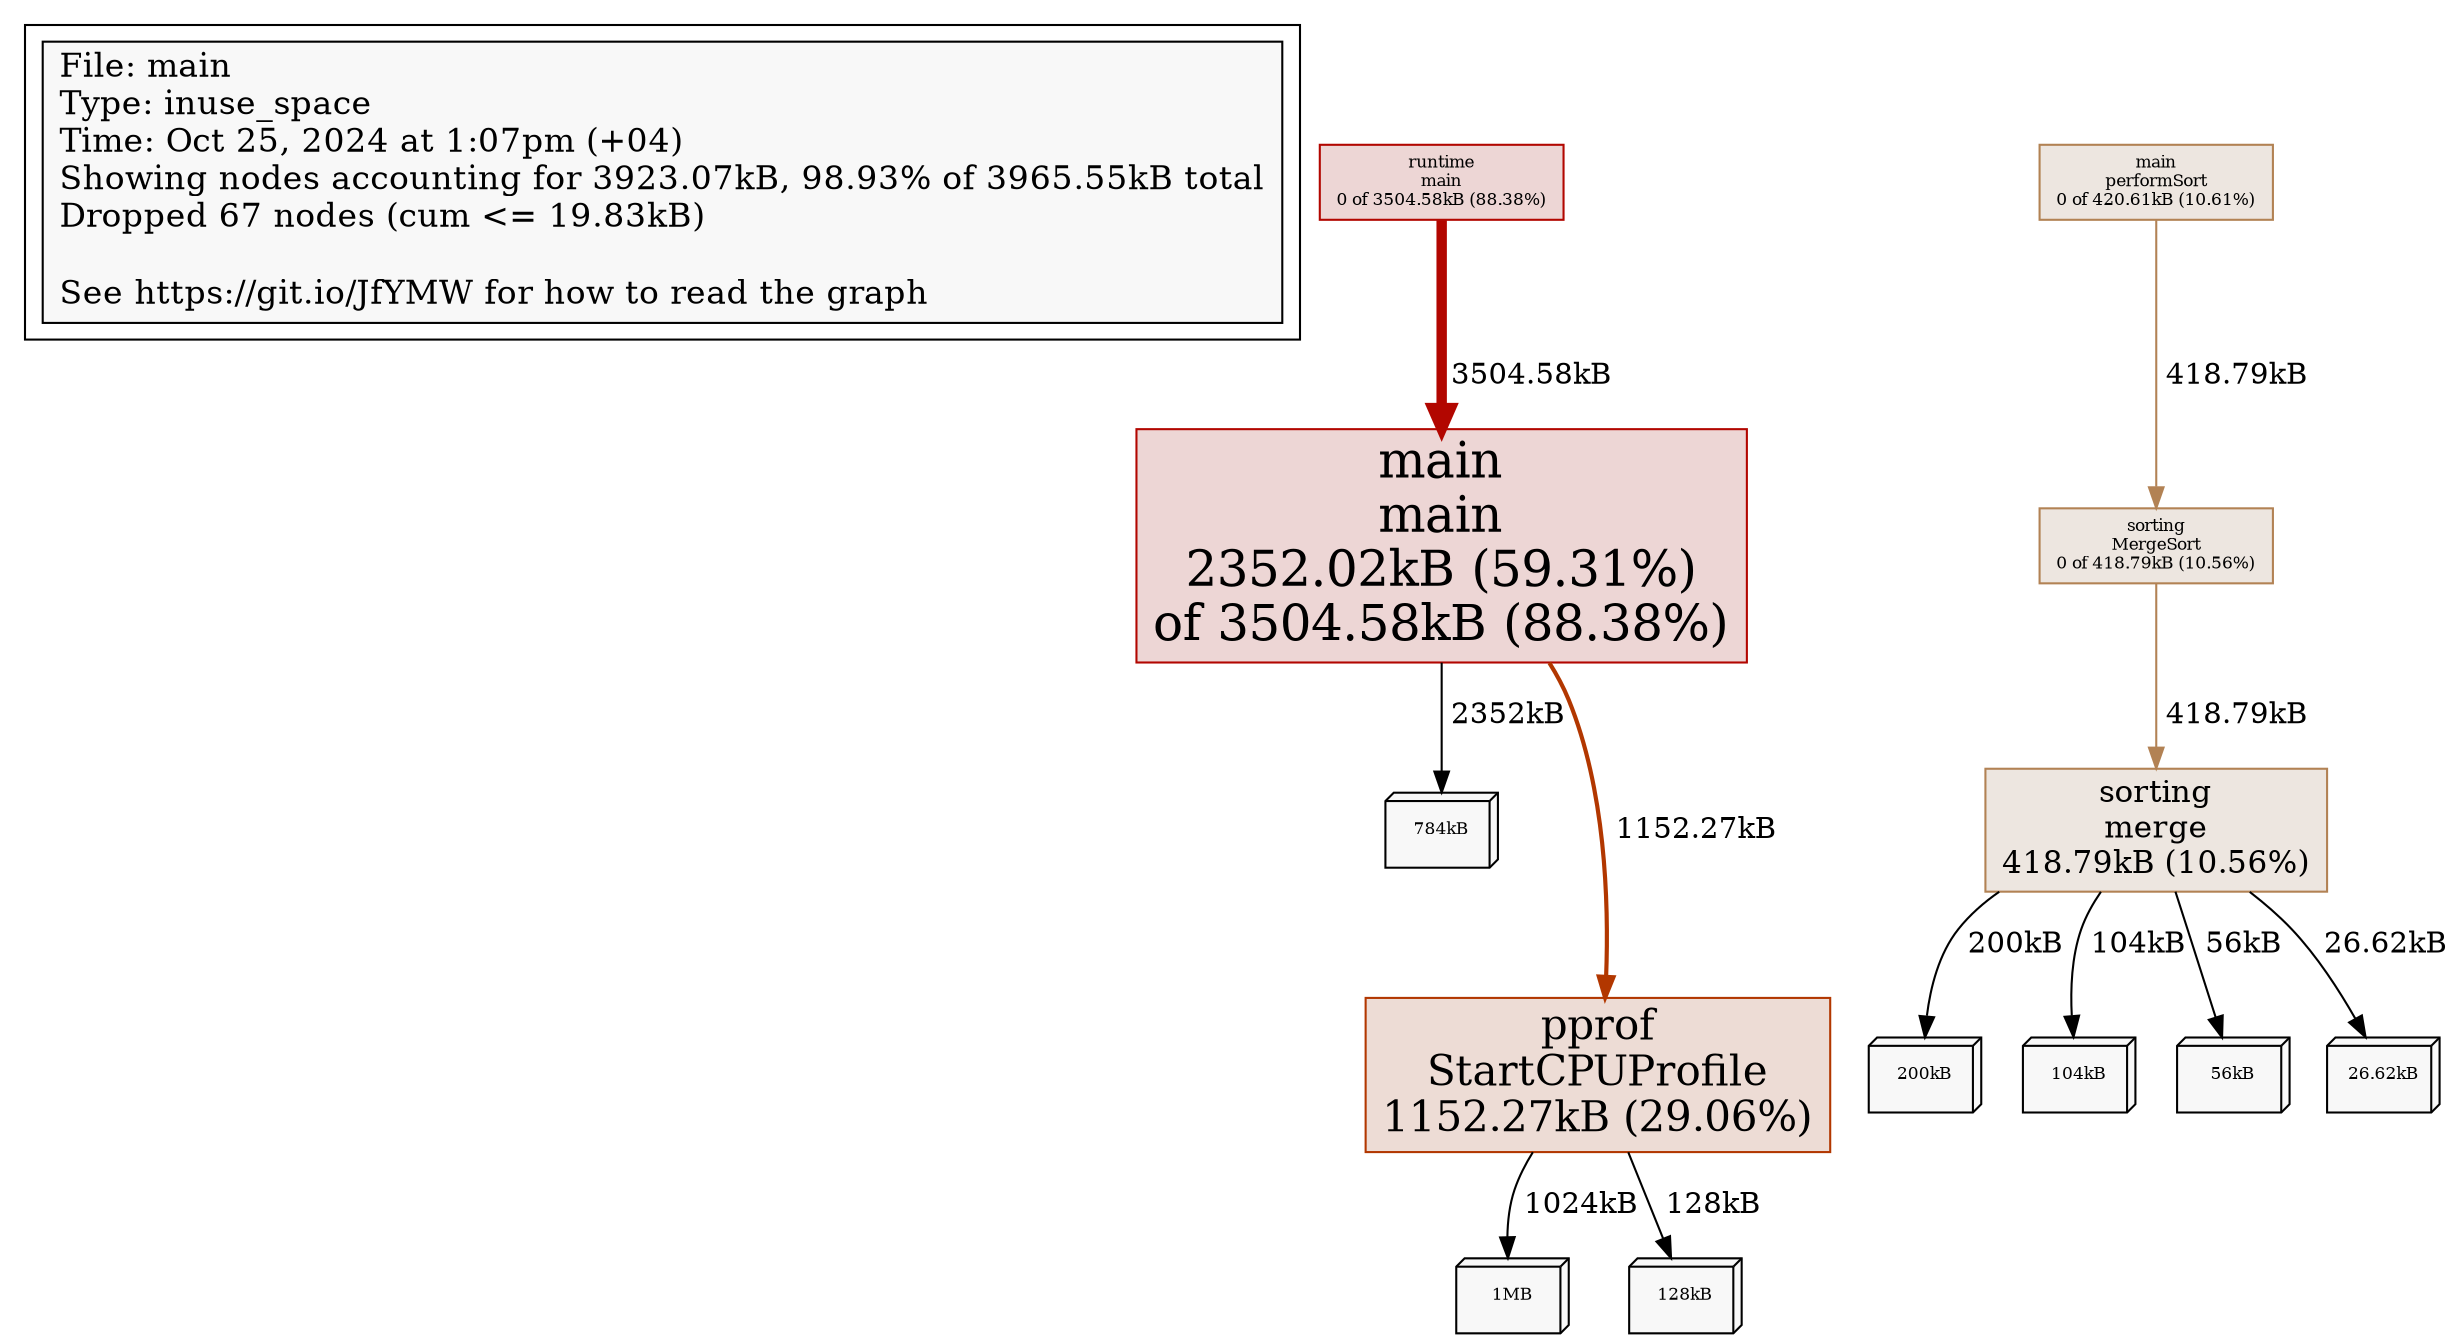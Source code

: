 digraph "main" {
node [style=filled fillcolor="#f8f8f8"]
subgraph cluster_L { "File: main" [shape=box fontsize=16 label="File: main\lType: inuse_space\lTime: Oct 25, 2024 at 1:07pm (+04)\lShowing nodes accounting for 3923.07kB, 98.93% of 3965.55kB total\lDropped 67 nodes (cum <= 19.83kB)\l\lSee https://git.io/JfYMW for how to read the graph\l" tooltip="main"] }
N1 [label="main\nmain\n2352.02kB (59.31%)\nof 3504.58kB (88.38%)" id="node1" fontsize=24 shape=box tooltip="main.main (3504.58kB)" color="#b20600" fillcolor="#edd6d5"]
NN1_0 [label = "784kB" id="NN1_0" fontsize=8 shape=box3d tooltip="2352kB"]
N1 -> NN1_0 [label=" 2352kB" weight=100 tooltip="2352kB" labeltooltip="2352kB"]
N2 [label="runtime\nmain\n0 of 3504.58kB (88.38%)" id="node2" fontsize=8 shape=box tooltip="runtime.main (3504.58kB)" color="#b20600" fillcolor="#edd6d5"]
N3 [label="pprof\nStartCPUProfile\n1152.27kB (29.06%)" id="node3" fontsize=20 shape=box tooltip="runtime/pprof.StartCPUProfile (1152.27kB)" color="#b23700" fillcolor="#eddcd5"]
NN3_0 [label = "1MB" id="NN3_0" fontsize=8 shape=box3d tooltip="1024kB"]
N3 -> NN3_0 [label=" 1024kB" weight=100 tooltip="1024kB" labeltooltip="1024kB"]
NN3_1 [label = "128kB" id="NN3_1" fontsize=8 shape=box3d tooltip="128kB"]
N3 -> NN3_1 [label=" 128kB" weight=100 tooltip="128kB" labeltooltip="128kB"]
N4 [label="sorting\nmerge\n418.79kB (10.56%)" id="node4" fontsize=15 shape=box tooltip="pprof-demo/sorting.merge (418.79kB)" color="#b28254" fillcolor="#ede6e0"]
NN4_0 [label = "200kB" id="NN4_0" fontsize=8 shape=box3d tooltip="200kB"]
N4 -> NN4_0 [label=" 200kB" weight=100 tooltip="200kB" labeltooltip="200kB"]
NN4_1 [label = "104kB" id="NN4_1" fontsize=8 shape=box3d tooltip="104kB"]
N4 -> NN4_1 [label=" 104kB" weight=100 tooltip="104kB" labeltooltip="104kB"]
NN4_2 [label = "56kB" id="NN4_2" fontsize=8 shape=box3d tooltip="56kB"]
N4 -> NN4_2 [label=" 56kB" weight=100 tooltip="56kB" labeltooltip="56kB"]
NN4_3 [label = "26.62kB" id="NN4_3" fontsize=8 shape=box3d tooltip="26.62kB"]
N4 -> NN4_3 [label=" 26.62kB" weight=100 tooltip="26.62kB" labeltooltip="26.62kB"]
N5 [label="main\nperformSort\n0 of 420.61kB (10.61%)" id="node5" fontsize=8 shape=box tooltip="main.performSort (420.61kB)" color="#b28253" fillcolor="#ede6e0"]
N6 [label="sorting\nMergeSort\n0 of 418.79kB (10.56%)" id="node6" fontsize=8 shape=box tooltip="pprof-demo/sorting.MergeSort (418.79kB)" color="#b28254" fillcolor="#ede6e0"]
N2 -> N1 [label=" 3504.58kB" weight=89 penwidth=5 color="#b20600" tooltip="runtime.main -> main.main (3504.58kB)" labeltooltip="runtime.main -> main.main (3504.58kB)"]
N1 -> N3 [label=" 1152.27kB" weight=30 penwidth=2 color="#b23700" tooltip="main.main -> runtime/pprof.StartCPUProfile (1152.27kB)" labeltooltip="main.main -> runtime/pprof.StartCPUProfile (1152.27kB)" minlen=2]
N5 -> N6 [label=" 418.79kB" weight=11 color="#b28254" tooltip="main.performSort -> pprof-demo/sorting.MergeSort (418.79kB)" labeltooltip="main.performSort -> pprof-demo/sorting.MergeSort (418.79kB)"]
N6 -> N4 [label=" 418.79kB" weight=11 color="#b28254" tooltip="pprof-demo/sorting.MergeSort -> pprof-demo/sorting.merge (418.79kB)" labeltooltip="pprof-demo/sorting.MergeSort -> pprof-demo/sorting.merge (418.79kB)"]
}
